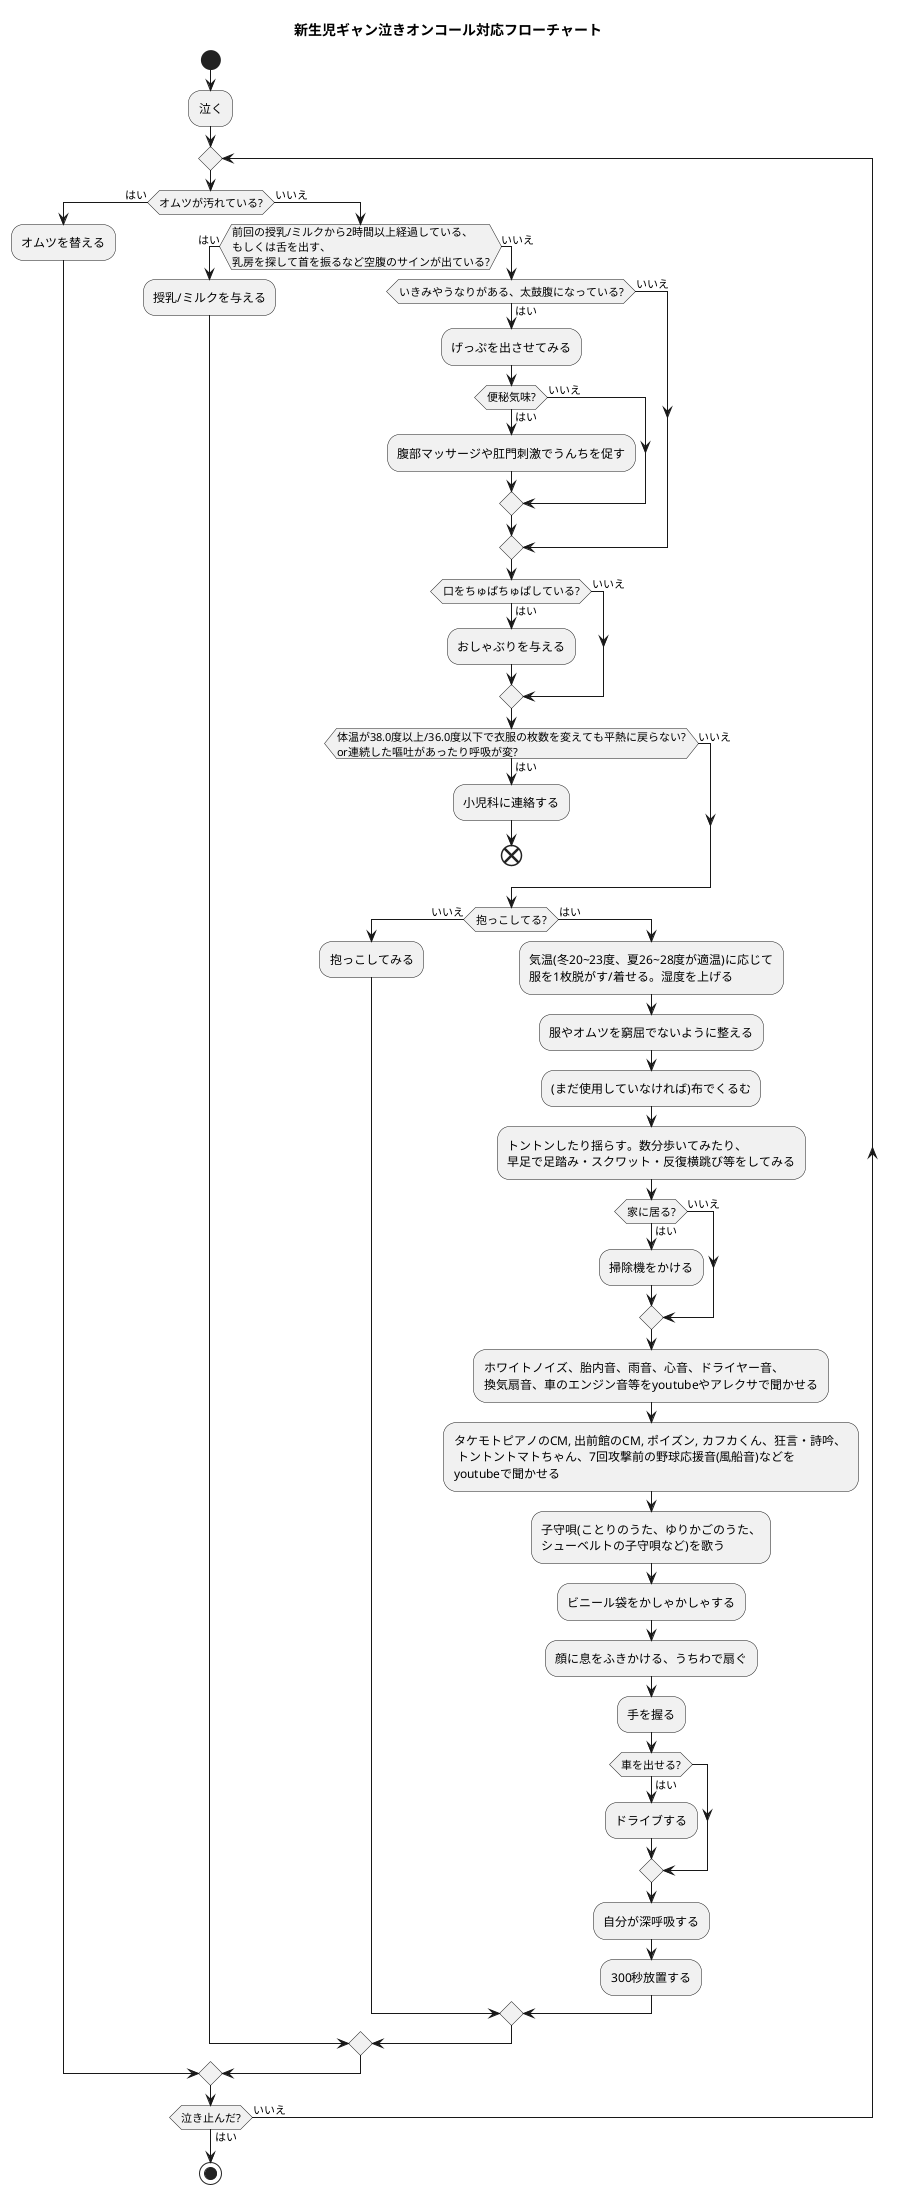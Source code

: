 @startuml

title 新生児ギャン泣きオンコール対応フローチャート
start

:泣く;

repeat;
  if (オムツが汚れている?) then (はい)
    :オムツを替える;
  else (いいえ)
    if (前回の授乳/ミルクから2時間以上経過している、\nもしくは舌を出す、\n乳房を探して首を振るなど空腹のサインが出ている?) then (はい)
      :授乳/ミルクを与える;
    else (いいえ)
      if (いきみやうなりがある、太鼓腹になっている?) then (はい)
        :げっぷを出させてみる;
        if (便秘気味?) then (はい)
          :腹部マッサージや肛門刺激でうんちを促す;
        else (いいえ)
        endif
      else (いいえ)
      endif
      if (口をちゅぱちゅぱしている?) then (はい)
        :おしゃぶりを与える;
      else (いいえ)
      endif
      if (体温が38.0度以上/36.0度以下で衣服の枚数を変えても平熱に戻らない?\nor連続した嘔吐があったり呼吸が変?) then (はい)
        :小児科に連絡する;
        end
      else (いいえ)
      endif
      if (抱っこしてる?) then (いいえ)
        :抱っこしてみる;
      else (はい)
        :気温(冬20~23度、夏26~28度が適温)に応じて\n服を1枚脱がす/着せる。湿度を上げる;
        :服やオムツを窮屈でないように整える;
        :(まだ使用していなければ)布でくるむ;
        :トントンしたり揺らす。数分歩いてみたり、\n早足で足踏み・スクワット・反復横跳び等をしてみる;
        if (家に居る?) then (はい)
          :掃除機をかける;
        else (いいえ)
        endif
        :ホワイトノイズ、胎内音、雨音、心音、ドライヤー音、\n換気扇音、車のエンジン音等をyoutubeやアレクサで聞かせる;
        :タケモトピアノのCM, 出前館のCM, ポイズン, カフカくん、狂言・詩吟、 \n トントントマトちゃん、7回攻撃前の野球応援音(風船音)などを\nyoutubeで聞かせる;
        :子守唄(ことりのうた、ゆりかごのうた、\nシューベルトの子守唄など)を歌う;
        :ビニール袋をかしゃかしゃする;
        :顔に息をふきかける、うちわで扇ぐ;
        :手を握る;
        if (車を出せる?) then (はい)
          :ドライブする;
        endif
        :自分が深呼吸する;
        :300秒放置する;
      endif
    endif
  endif
repeat while (泣き止んだ?) is (いいえ) not (はい)

stop

@enduml